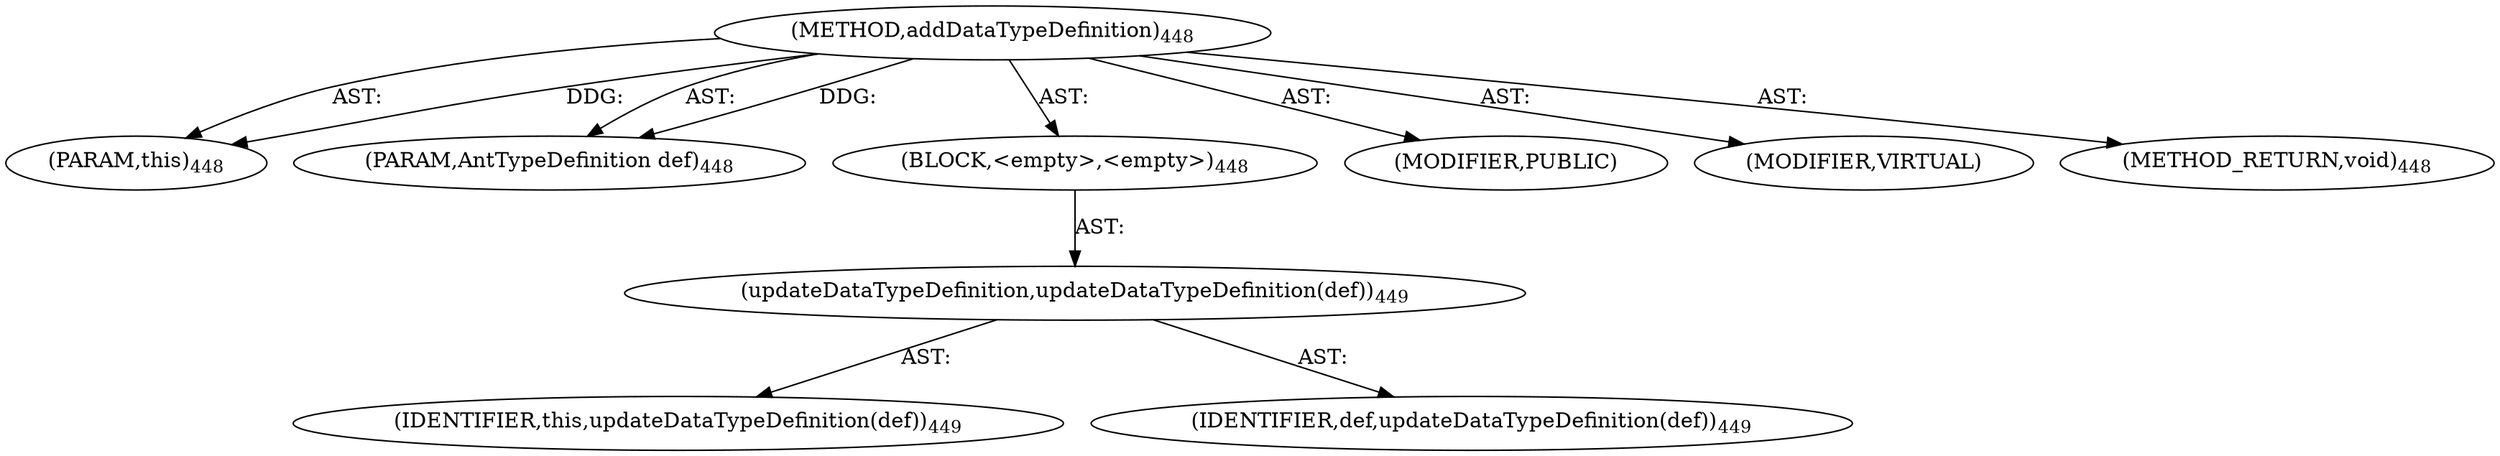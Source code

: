 digraph "addDataTypeDefinition" {  
"111669149712" [label = <(METHOD,addDataTypeDefinition)<SUB>448</SUB>> ]
"115964117001" [label = <(PARAM,this)<SUB>448</SUB>> ]
"115964117037" [label = <(PARAM,AntTypeDefinition def)<SUB>448</SUB>> ]
"25769803822" [label = <(BLOCK,&lt;empty&gt;,&lt;empty&gt;)<SUB>448</SUB>> ]
"30064771292" [label = <(updateDataTypeDefinition,updateDataTypeDefinition(def))<SUB>449</SUB>> ]
"68719476748" [label = <(IDENTIFIER,this,updateDataTypeDefinition(def))<SUB>449</SUB>> ]
"68719476955" [label = <(IDENTIFIER,def,updateDataTypeDefinition(def))<SUB>449</SUB>> ]
"133143986223" [label = <(MODIFIER,PUBLIC)> ]
"133143986224" [label = <(MODIFIER,VIRTUAL)> ]
"128849018896" [label = <(METHOD_RETURN,void)<SUB>448</SUB>> ]
  "111669149712" -> "115964117001"  [ label = "AST: "] 
  "111669149712" -> "115964117037"  [ label = "AST: "] 
  "111669149712" -> "25769803822"  [ label = "AST: "] 
  "111669149712" -> "133143986223"  [ label = "AST: "] 
  "111669149712" -> "133143986224"  [ label = "AST: "] 
  "111669149712" -> "128849018896"  [ label = "AST: "] 
  "25769803822" -> "30064771292"  [ label = "AST: "] 
  "30064771292" -> "68719476748"  [ label = "AST: "] 
  "30064771292" -> "68719476955"  [ label = "AST: "] 
  "111669149712" -> "115964117001"  [ label = "DDG: "] 
  "111669149712" -> "115964117037"  [ label = "DDG: "] 
}
